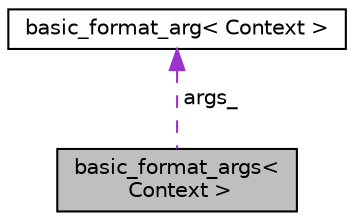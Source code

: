 digraph "basic_format_args&lt; Context &gt;"
{
  edge [fontname="Helvetica",fontsize="10",labelfontname="Helvetica",labelfontsize="10"];
  node [fontname="Helvetica",fontsize="10",shape=record];
  Node1 [label="basic_format_args\<\l Context \>",height=0.2,width=0.4,color="black", fillcolor="grey75", style="filled", fontcolor="black"];
  Node2 -> Node1 [dir="back",color="darkorchid3",fontsize="10",style="dashed",label=" args_" ,fontname="Helvetica"];
  Node2 [label="basic_format_arg\< Context \>",height=0.2,width=0.4,color="black", fillcolor="white", style="filled",URL="$classbasic__format__arg.html"];
}
